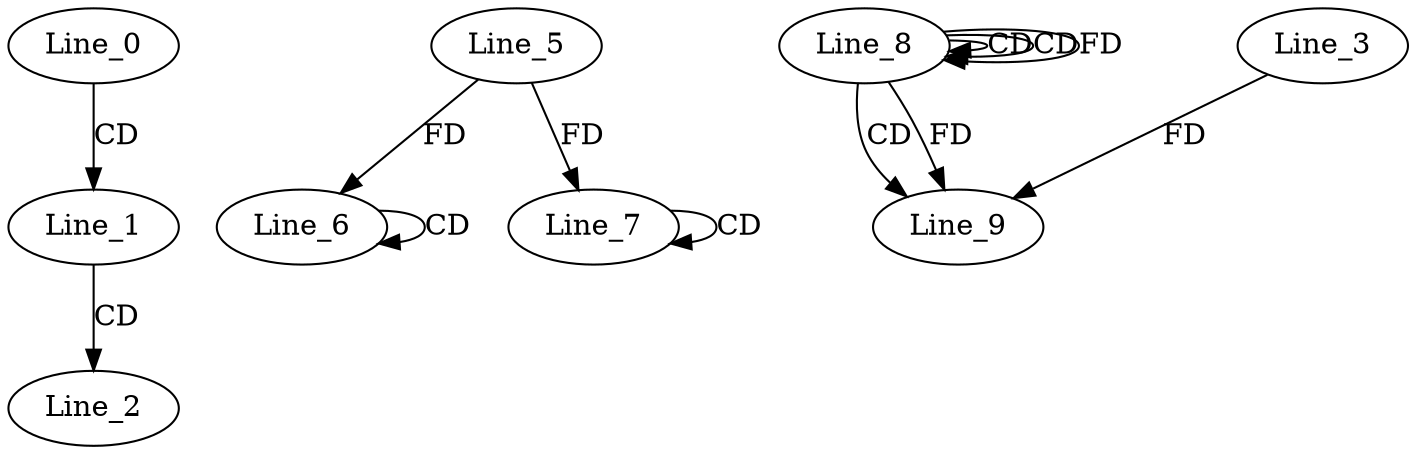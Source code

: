 digraph G {
  Line_0;
  Line_1;
  Line_2;
  Line_6;
  Line_6;
  Line_5;
  Line_7;
  Line_7;
  Line_8;
  Line_8;
  Line_8;
  Line_8;
  Line_8;
  Line_9;
  Line_3;
  Line_0 -> Line_1 [ label="CD" ];
  Line_1 -> Line_2 [ label="CD" ];
  Line_6 -> Line_6 [ label="CD" ];
  Line_5 -> Line_6 [ label="FD" ];
  Line_7 -> Line_7 [ label="CD" ];
  Line_5 -> Line_7 [ label="FD" ];
  Line_8 -> Line_8 [ label="CD" ];
  Line_8 -> Line_8 [ label="CD" ];
  Line_8 -> Line_9 [ label="CD" ];
  Line_3 -> Line_9 [ label="FD" ];
  Line_8 -> Line_9 [ label="FD" ];
  Line_8 -> Line_8 [ label="FD" ];
}
